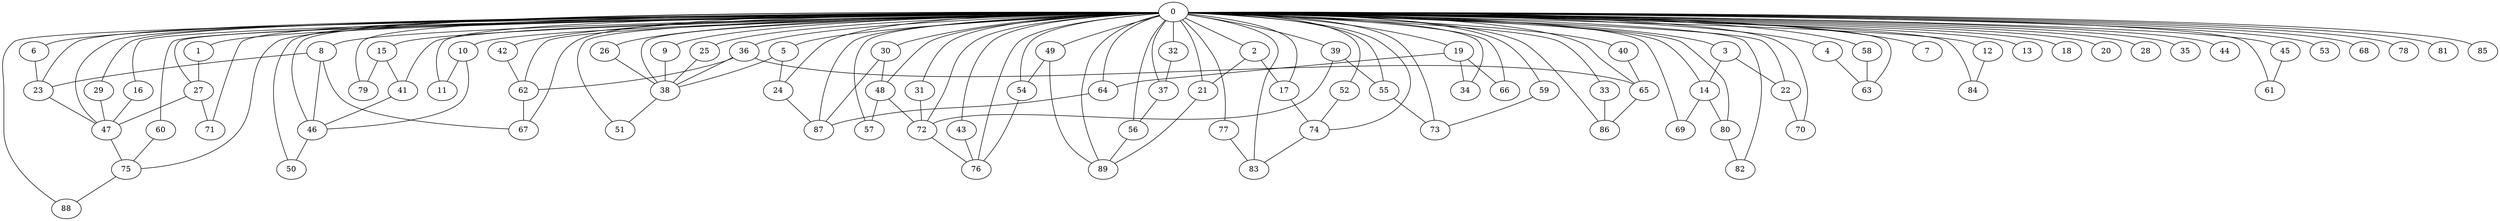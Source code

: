 
graph graphname {
    0 -- 1
0 -- 2
0 -- 3
0 -- 4
0 -- 5
0 -- 6
0 -- 7
0 -- 8
0 -- 9
0 -- 10
0 -- 11
0 -- 12
0 -- 13
0 -- 14
0 -- 15
0 -- 16
0 -- 17
0 -- 18
0 -- 19
0 -- 20
0 -- 21
0 -- 22
0 -- 23
0 -- 24
0 -- 25
0 -- 26
0 -- 27
0 -- 28
0 -- 29
0 -- 30
0 -- 31
0 -- 32
0 -- 33
0 -- 34
0 -- 35
0 -- 36
0 -- 37
0 -- 38
0 -- 39
0 -- 40
0 -- 41
0 -- 42
0 -- 43
0 -- 44
0 -- 45
0 -- 46
0 -- 47
0 -- 48
0 -- 49
0 -- 50
0 -- 51
0 -- 52
0 -- 53
0 -- 54
0 -- 55
0 -- 56
0 -- 57
0 -- 58
0 -- 59
0 -- 60
0 -- 61
0 -- 62
0 -- 63
0 -- 64
0 -- 65
0 -- 66
0 -- 67
0 -- 68
0 -- 69
0 -- 70
0 -- 71
0 -- 72
0 -- 73
0 -- 74
0 -- 75
0 -- 76
0 -- 77
0 -- 78
0 -- 79
0 -- 80
0 -- 81
0 -- 82
0 -- 83
0 -- 84
0 -- 85
0 -- 86
0 -- 87
0 -- 88
0 -- 89
1 -- 27
2 -- 17
2 -- 21
3 -- 14
3 -- 22
4 -- 63
5 -- 24
5 -- 38
6 -- 23
8 -- 23
8 -- 67
8 -- 46
9 -- 38
10 -- 11
10 -- 46
12 -- 84
14 -- 80
14 -- 69
15 -- 41
15 -- 79
16 -- 47
17 -- 74
19 -- 66
19 -- 64
19 -- 34
21 -- 89
22 -- 70
23 -- 47
24 -- 87
25 -- 38
26 -- 38
27 -- 71
27 -- 47
29 -- 47
30 -- 48
30 -- 87
31 -- 72
32 -- 37
33 -- 86
36 -- 65
36 -- 38
36 -- 62
37 -- 56
38 -- 51
39 -- 72
39 -- 55
40 -- 65
41 -- 46
42 -- 62
43 -- 76
45 -- 61
46 -- 50
47 -- 75
48 -- 72
48 -- 57
49 -- 54
49 -- 89
52 -- 74
54 -- 76
55 -- 73
56 -- 89
58 -- 63
59 -- 73
60 -- 75
62 -- 67
64 -- 87
65 -- 86
72 -- 76
74 -- 83
75 -- 88
77 -- 83
80 -- 82

}
